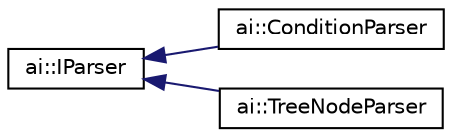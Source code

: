 digraph "Graphical Class Hierarchy"
{
  edge [fontname="Helvetica",fontsize="10",labelfontname="Helvetica",labelfontsize="10"];
  node [fontname="Helvetica",fontsize="10",shape=record];
  rankdir="LR";
  Node1 [label="ai::IParser",height=0.2,width=0.4,color="black", fillcolor="white", style="filled",URL="$classai_1_1IParser.html"];
  Node1 -> Node2 [dir="back",color="midnightblue",fontsize="10",style="solid",fontname="Helvetica"];
  Node2 [label="ai::ConditionParser",height=0.2,width=0.4,color="black", fillcolor="white", style="filled",URL="$classai_1_1ConditionParser.html",tooltip="Transforms the string representation of a condition with all its sub conditions and parameters into a..."];
  Node1 -> Node3 [dir="back",color="midnightblue",fontsize="10",style="solid",fontname="Helvetica"];
  Node3 [label="ai::TreeNodeParser",height=0.2,width=0.4,color="black", fillcolor="white", style="filled",URL="$classai_1_1TreeNodeParser.html",tooltip="Transforms the string representation of a TreeNode with all its parameters into a TreeNode instance..."];
}
